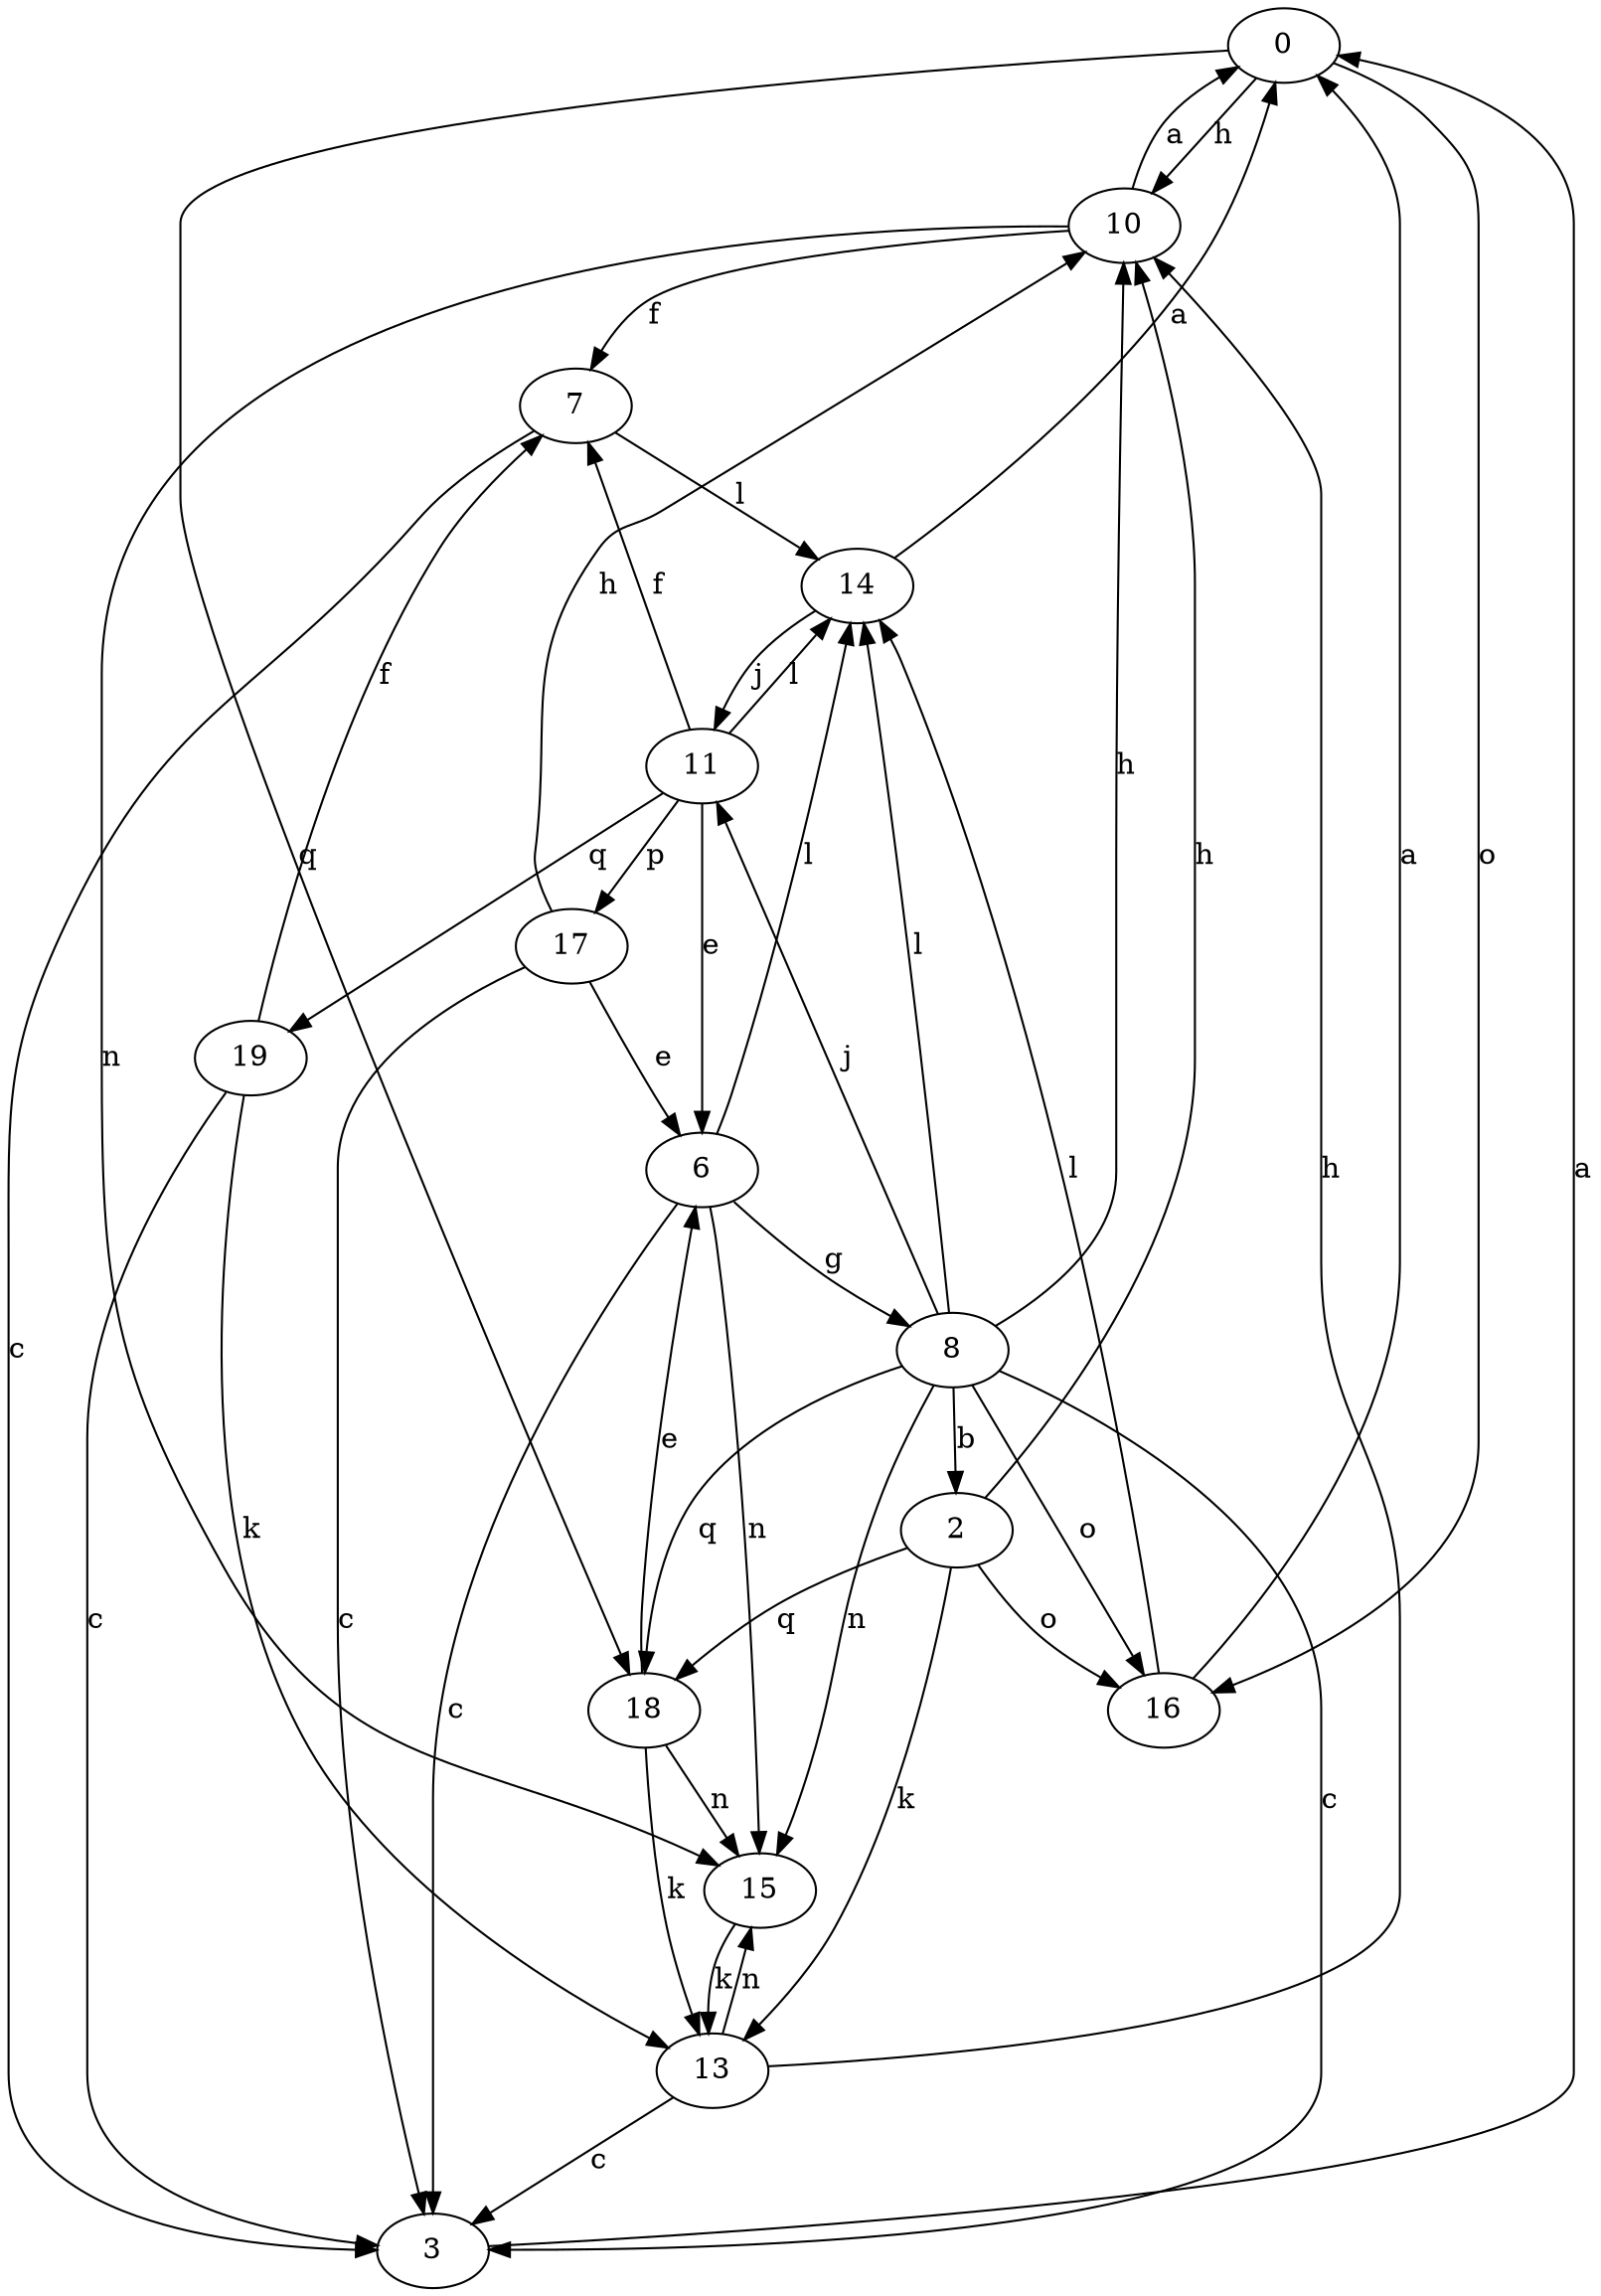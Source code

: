 strict digraph  {
0;
2;
3;
6;
7;
8;
10;
11;
13;
14;
15;
16;
17;
18;
19;
0 -> 10  [label=h];
0 -> 16  [label=o];
0 -> 18  [label=q];
2 -> 10  [label=h];
2 -> 13  [label=k];
2 -> 16  [label=o];
2 -> 18  [label=q];
3 -> 0  [label=a];
6 -> 3  [label=c];
6 -> 8  [label=g];
6 -> 14  [label=l];
6 -> 15  [label=n];
7 -> 3  [label=c];
7 -> 14  [label=l];
8 -> 2  [label=b];
8 -> 3  [label=c];
8 -> 10  [label=h];
8 -> 11  [label=j];
8 -> 14  [label=l];
8 -> 15  [label=n];
8 -> 16  [label=o];
8 -> 18  [label=q];
10 -> 0  [label=a];
10 -> 7  [label=f];
10 -> 15  [label=n];
11 -> 6  [label=e];
11 -> 7  [label=f];
11 -> 14  [label=l];
11 -> 17  [label=p];
11 -> 19  [label=q];
13 -> 3  [label=c];
13 -> 10  [label=h];
13 -> 15  [label=n];
14 -> 0  [label=a];
14 -> 11  [label=j];
15 -> 13  [label=k];
16 -> 0  [label=a];
16 -> 14  [label=l];
17 -> 3  [label=c];
17 -> 6  [label=e];
17 -> 10  [label=h];
18 -> 6  [label=e];
18 -> 13  [label=k];
18 -> 15  [label=n];
19 -> 3  [label=c];
19 -> 7  [label=f];
19 -> 13  [label=k];
}

